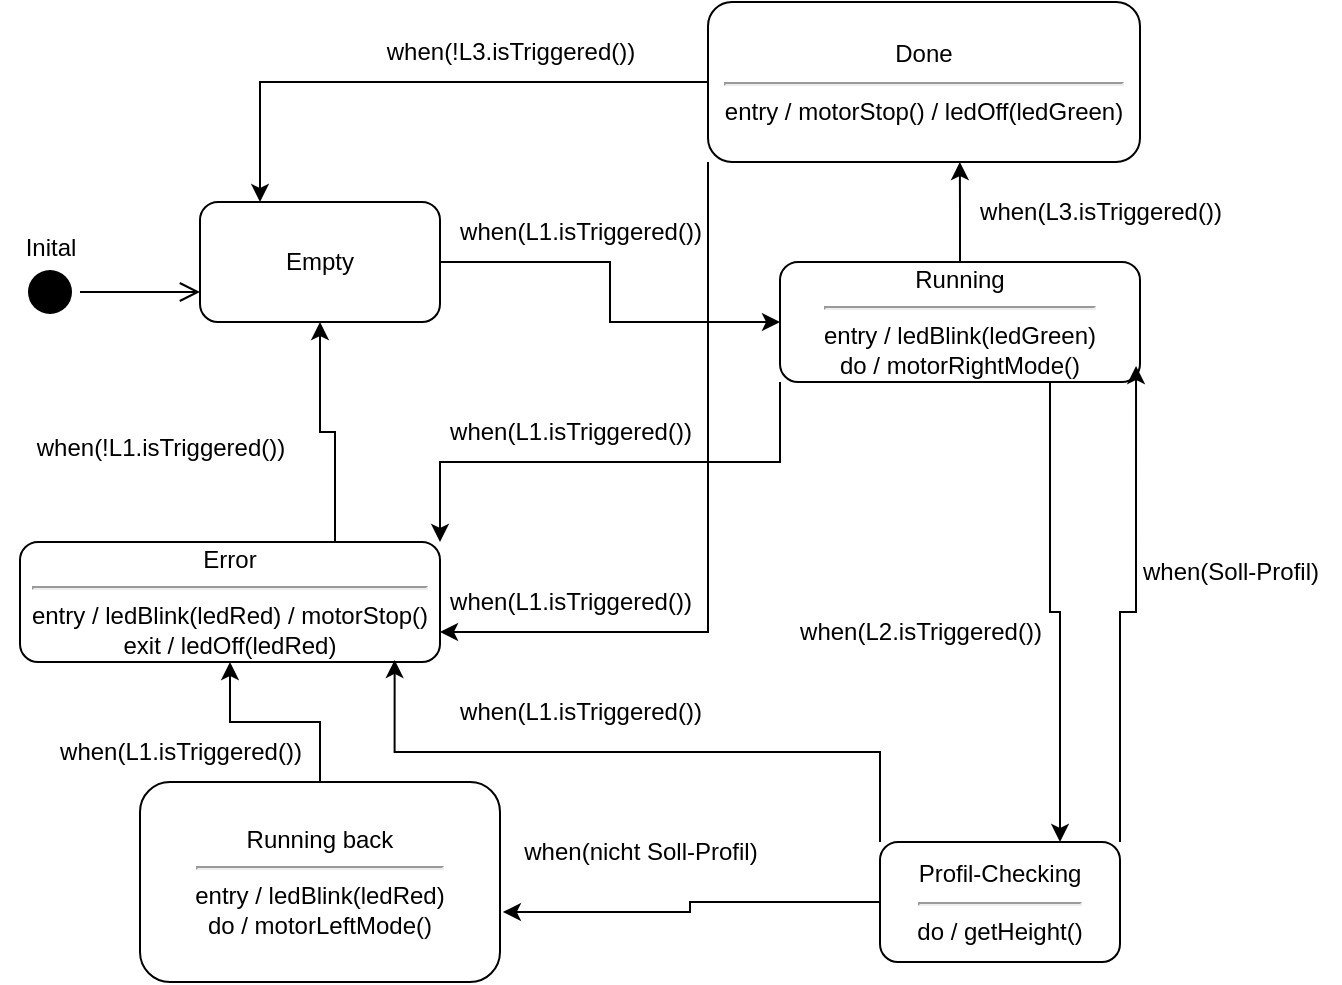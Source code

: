<mxfile version="21.2.3" type="github">
  <diagram name="Seite-1" id="Nwx2H7trwIIYwiWYOAmo">
    <mxGraphModel dx="1377" dy="756" grid="1" gridSize="10" guides="1" tooltips="1" connect="1" arrows="1" fold="1" page="1" pageScale="1" pageWidth="827" pageHeight="1169" math="0" shadow="0">
      <root>
        <mxCell id="0" />
        <mxCell id="1" parent="0" />
        <mxCell id="sjmx7I6ZA5P_2bOnnSbX-5" style="edgeStyle=orthogonalEdgeStyle;rounded=0;orthogonalLoop=1;jettySize=auto;html=1;exitX=1;exitY=0.5;exitDx=0;exitDy=0;" edge="1" parent="1" source="sjmx7I6ZA5P_2bOnnSbX-1" target="sjmx7I6ZA5P_2bOnnSbX-3">
          <mxGeometry relative="1" as="geometry" />
        </mxCell>
        <mxCell id="sjmx7I6ZA5P_2bOnnSbX-1" value="Empty" style="rounded=1;whiteSpace=wrap;html=1;" vertex="1" parent="1">
          <mxGeometry x="100" y="100" width="120" height="60" as="geometry" />
        </mxCell>
        <mxCell id="sjmx7I6ZA5P_2bOnnSbX-18" style="edgeStyle=orthogonalEdgeStyle;rounded=0;orthogonalLoop=1;jettySize=auto;html=1;exitX=0.5;exitY=0;exitDx=0;exitDy=0;entryX=0.583;entryY=1;entryDx=0;entryDy=0;entryPerimeter=0;" edge="1" parent="1" source="sjmx7I6ZA5P_2bOnnSbX-3" target="sjmx7I6ZA5P_2bOnnSbX-16">
          <mxGeometry relative="1" as="geometry" />
        </mxCell>
        <mxCell id="sjmx7I6ZA5P_2bOnnSbX-31" style="edgeStyle=orthogonalEdgeStyle;rounded=0;orthogonalLoop=1;jettySize=auto;html=1;exitX=0;exitY=1;exitDx=0;exitDy=0;entryX=1;entryY=0;entryDx=0;entryDy=0;" edge="1" parent="1" source="sjmx7I6ZA5P_2bOnnSbX-3" target="sjmx7I6ZA5P_2bOnnSbX-25">
          <mxGeometry relative="1" as="geometry" />
        </mxCell>
        <mxCell id="sjmx7I6ZA5P_2bOnnSbX-49" style="edgeStyle=orthogonalEdgeStyle;rounded=0;orthogonalLoop=1;jettySize=auto;html=1;exitX=0.75;exitY=1;exitDx=0;exitDy=0;entryX=0.75;entryY=0;entryDx=0;entryDy=0;" edge="1" parent="1" source="sjmx7I6ZA5P_2bOnnSbX-3" target="sjmx7I6ZA5P_2bOnnSbX-7">
          <mxGeometry relative="1" as="geometry" />
        </mxCell>
        <mxCell id="sjmx7I6ZA5P_2bOnnSbX-3" value="Running&lt;hr&gt;entry / ledBlink(ledGreen)&lt;br&gt;do / motorRightMode()" style="rounded=1;whiteSpace=wrap;html=1;" vertex="1" parent="1">
          <mxGeometry x="390" y="130" width="180" height="60" as="geometry" />
        </mxCell>
        <mxCell id="sjmx7I6ZA5P_2bOnnSbX-27" style="edgeStyle=orthogonalEdgeStyle;rounded=0;orthogonalLoop=1;jettySize=auto;html=1;exitX=0;exitY=0.5;exitDx=0;exitDy=0;entryX=1.008;entryY=0.65;entryDx=0;entryDy=0;entryPerimeter=0;" edge="1" parent="1" source="sjmx7I6ZA5P_2bOnnSbX-7" target="sjmx7I6ZA5P_2bOnnSbX-10">
          <mxGeometry relative="1" as="geometry" />
        </mxCell>
        <mxCell id="sjmx7I6ZA5P_2bOnnSbX-47" style="edgeStyle=orthogonalEdgeStyle;rounded=0;orthogonalLoop=1;jettySize=auto;html=1;exitX=1;exitY=0;exitDx=0;exitDy=0;entryX=0.989;entryY=0.867;entryDx=0;entryDy=0;entryPerimeter=0;" edge="1" parent="1" source="sjmx7I6ZA5P_2bOnnSbX-7" target="sjmx7I6ZA5P_2bOnnSbX-3">
          <mxGeometry relative="1" as="geometry" />
        </mxCell>
        <mxCell id="sjmx7I6ZA5P_2bOnnSbX-7" value="Profil-Checking&lt;hr&gt;do / getHeight()" style="rounded=1;whiteSpace=wrap;html=1;" vertex="1" parent="1">
          <mxGeometry x="440" y="420" width="120" height="60" as="geometry" />
        </mxCell>
        <mxCell id="sjmx7I6ZA5P_2bOnnSbX-26" style="edgeStyle=orthogonalEdgeStyle;rounded=0;orthogonalLoop=1;jettySize=auto;html=1;exitX=0.5;exitY=0;exitDx=0;exitDy=0;entryX=0.5;entryY=1;entryDx=0;entryDy=0;" edge="1" parent="1" source="sjmx7I6ZA5P_2bOnnSbX-10" target="sjmx7I6ZA5P_2bOnnSbX-25">
          <mxGeometry relative="1" as="geometry" />
        </mxCell>
        <mxCell id="sjmx7I6ZA5P_2bOnnSbX-10" value="Running back&lt;hr&gt;entry / ledBlink(ledRed)&lt;br&gt;do / motorLeftMode()" style="rounded=1;whiteSpace=wrap;html=1;" vertex="1" parent="1">
          <mxGeometry x="70" y="390" width="180" height="100" as="geometry" />
        </mxCell>
        <mxCell id="sjmx7I6ZA5P_2bOnnSbX-12" value="when(nicht Soll-Profil)" style="text;html=1;align=center;verticalAlign=middle;resizable=0;points=[];autosize=1;strokeColor=none;fillColor=none;" vertex="1" parent="1">
          <mxGeometry x="250" y="410" width="140" height="30" as="geometry" />
        </mxCell>
        <mxCell id="sjmx7I6ZA5P_2bOnnSbX-13" value="when(Soll-Profil)" style="text;html=1;align=center;verticalAlign=middle;resizable=0;points=[];autosize=1;strokeColor=none;fillColor=none;" vertex="1" parent="1">
          <mxGeometry x="560" y="270" width="110" height="30" as="geometry" />
        </mxCell>
        <mxCell id="sjmx7I6ZA5P_2bOnnSbX-14" value="when(L1.isTriggered())" style="text;html=1;align=center;verticalAlign=middle;resizable=0;points=[];autosize=1;strokeColor=none;fillColor=none;" vertex="1" parent="1">
          <mxGeometry x="220" y="100" width="140" height="30" as="geometry" />
        </mxCell>
        <mxCell id="sjmx7I6ZA5P_2bOnnSbX-15" value="when(L2.isTriggered())" style="text;html=1;align=center;verticalAlign=middle;resizable=0;points=[];autosize=1;strokeColor=none;fillColor=none;" vertex="1" parent="1">
          <mxGeometry x="390" y="300" width="140" height="30" as="geometry" />
        </mxCell>
        <mxCell id="sjmx7I6ZA5P_2bOnnSbX-20" style="edgeStyle=orthogonalEdgeStyle;rounded=0;orthogonalLoop=1;jettySize=auto;html=1;exitX=0;exitY=0.5;exitDx=0;exitDy=0;entryX=0.25;entryY=0;entryDx=0;entryDy=0;" edge="1" parent="1" source="sjmx7I6ZA5P_2bOnnSbX-16" target="sjmx7I6ZA5P_2bOnnSbX-1">
          <mxGeometry relative="1" as="geometry" />
        </mxCell>
        <mxCell id="sjmx7I6ZA5P_2bOnnSbX-38" style="edgeStyle=orthogonalEdgeStyle;rounded=0;orthogonalLoop=1;jettySize=auto;html=1;exitX=0;exitY=1;exitDx=0;exitDy=0;entryX=1;entryY=0.75;entryDx=0;entryDy=0;" edge="1" parent="1" source="sjmx7I6ZA5P_2bOnnSbX-16" target="sjmx7I6ZA5P_2bOnnSbX-25">
          <mxGeometry relative="1" as="geometry" />
        </mxCell>
        <mxCell id="sjmx7I6ZA5P_2bOnnSbX-16" value="Done&lt;hr&gt;entry / motorStop() / ledOff(ledGreen)" style="rounded=1;whiteSpace=wrap;html=1;" vertex="1" parent="1">
          <mxGeometry x="354" width="216" height="80" as="geometry" />
        </mxCell>
        <mxCell id="sjmx7I6ZA5P_2bOnnSbX-19" value="when(L3.isTriggered())" style="text;html=1;align=center;verticalAlign=middle;resizable=0;points=[];autosize=1;strokeColor=none;fillColor=none;" vertex="1" parent="1">
          <mxGeometry x="480" y="90" width="140" height="30" as="geometry" />
        </mxCell>
        <mxCell id="sjmx7I6ZA5P_2bOnnSbX-21" value="&lt;font style=&quot;font-size: 12px;&quot;&gt;when(!L3.isTriggered())&lt;br&gt;&lt;/font&gt;" style="text;html=1;align=center;verticalAlign=middle;resizable=0;points=[];autosize=1;strokeColor=none;fillColor=none;" vertex="1" parent="1">
          <mxGeometry x="180" y="10" width="150" height="30" as="geometry" />
        </mxCell>
        <mxCell id="sjmx7I6ZA5P_2bOnnSbX-43" style="edgeStyle=orthogonalEdgeStyle;rounded=0;orthogonalLoop=1;jettySize=auto;html=1;exitX=0.75;exitY=0;exitDx=0;exitDy=0;entryX=0.5;entryY=1;entryDx=0;entryDy=0;" edge="1" parent="1" source="sjmx7I6ZA5P_2bOnnSbX-25" target="sjmx7I6ZA5P_2bOnnSbX-1">
          <mxGeometry relative="1" as="geometry" />
        </mxCell>
        <mxCell id="sjmx7I6ZA5P_2bOnnSbX-25" value="Error&lt;hr&gt;entry / ledBlink(ledRed) / motorStop()&lt;br&gt;exit / ledOff(ledRed)" style="rounded=1;whiteSpace=wrap;html=1;" vertex="1" parent="1">
          <mxGeometry x="10" y="270" width="210" height="60" as="geometry" />
        </mxCell>
        <mxCell id="sjmx7I6ZA5P_2bOnnSbX-28" value="when(L1.isTriggered())" style="text;html=1;align=center;verticalAlign=middle;resizable=0;points=[];autosize=1;strokeColor=none;fillColor=none;" vertex="1" parent="1">
          <mxGeometry x="20" y="360" width="140" height="30" as="geometry" />
        </mxCell>
        <mxCell id="sjmx7I6ZA5P_2bOnnSbX-30" value="when(!L1.isTriggered())" style="text;html=1;align=center;verticalAlign=middle;resizable=0;points=[];autosize=1;strokeColor=none;fillColor=none;" vertex="1" parent="1">
          <mxGeometry x="5" y="208" width="150" height="30" as="geometry" />
        </mxCell>
        <mxCell id="sjmx7I6ZA5P_2bOnnSbX-32" value="when(L1.isTriggered())" style="text;html=1;align=center;verticalAlign=middle;resizable=0;points=[];autosize=1;strokeColor=none;fillColor=none;" vertex="1" parent="1">
          <mxGeometry x="215" y="200" width="140" height="30" as="geometry" />
        </mxCell>
        <mxCell id="sjmx7I6ZA5P_2bOnnSbX-35" value="" style="edgeStyle=orthogonalEdgeStyle;rounded=0;orthogonalLoop=1;jettySize=auto;html=1;exitX=0;exitY=0;exitDx=0;exitDy=0;entryX=0.892;entryY=0.983;entryDx=0;entryDy=0;entryPerimeter=0;" edge="1" parent="1" source="sjmx7I6ZA5P_2bOnnSbX-7" target="sjmx7I6ZA5P_2bOnnSbX-25">
          <mxGeometry relative="1" as="geometry">
            <mxPoint x="400" y="410" as="sourcePoint" />
            <mxPoint x="280" y="360" as="targetPoint" />
          </mxGeometry>
        </mxCell>
        <mxCell id="sjmx7I6ZA5P_2bOnnSbX-36" value="when(L1.isTriggered())" style="text;html=1;align=center;verticalAlign=middle;resizable=0;points=[];autosize=1;strokeColor=none;fillColor=none;" vertex="1" parent="1">
          <mxGeometry x="220" y="340" width="140" height="30" as="geometry" />
        </mxCell>
        <mxCell id="sjmx7I6ZA5P_2bOnnSbX-39" value="when(L1.isTriggered())" style="text;html=1;align=center;verticalAlign=middle;resizable=0;points=[];autosize=1;strokeColor=none;fillColor=none;" vertex="1" parent="1">
          <mxGeometry x="215" y="285" width="140" height="30" as="geometry" />
        </mxCell>
        <mxCell id="sjmx7I6ZA5P_2bOnnSbX-51" value="" style="ellipse;html=1;shape=startState;fillColor=#000000;strokeColor=none;" vertex="1" parent="1">
          <mxGeometry x="10" y="130" width="30" height="30" as="geometry" />
        </mxCell>
        <mxCell id="sjmx7I6ZA5P_2bOnnSbX-52" value="" style="edgeStyle=orthogonalEdgeStyle;html=1;verticalAlign=bottom;endArrow=open;endSize=8;strokeColor=#000000;rounded=0;entryX=0;entryY=0.75;entryDx=0;entryDy=0;" edge="1" source="sjmx7I6ZA5P_2bOnnSbX-51" parent="1" target="sjmx7I6ZA5P_2bOnnSbX-1">
          <mxGeometry relative="1" as="geometry">
            <mxPoint x="25" y="210" as="targetPoint" />
          </mxGeometry>
        </mxCell>
        <mxCell id="sjmx7I6ZA5P_2bOnnSbX-53" value="Inital" style="text;html=1;align=center;verticalAlign=middle;resizable=0;points=[];autosize=1;strokeColor=none;fillColor=none;" vertex="1" parent="1">
          <mxGeometry y="108" width="50" height="30" as="geometry" />
        </mxCell>
      </root>
    </mxGraphModel>
  </diagram>
</mxfile>
